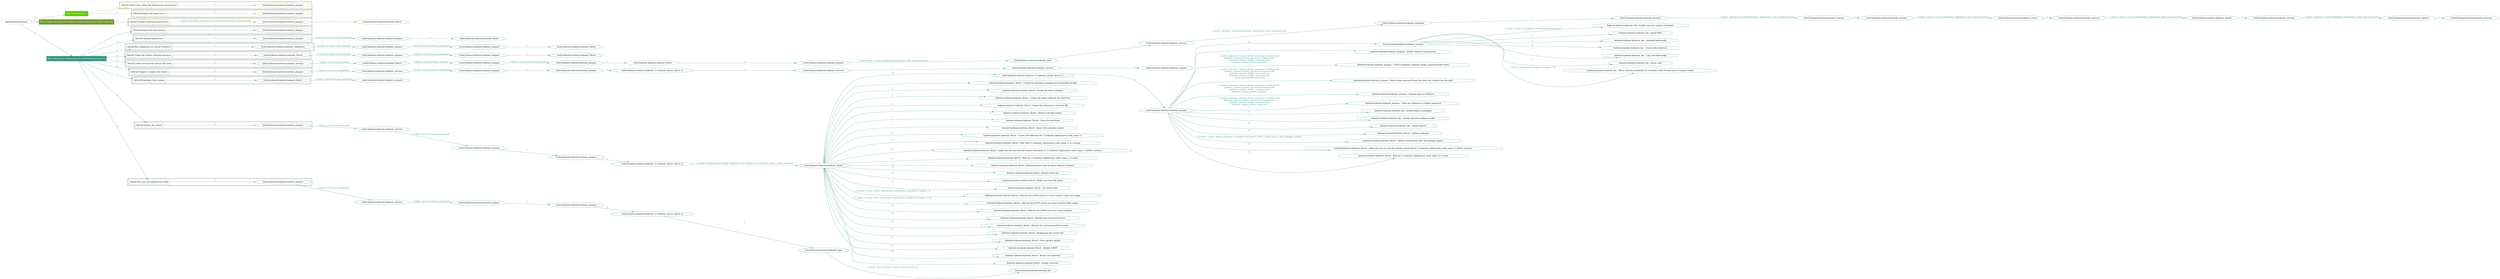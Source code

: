 digraph {
	graph [concentrate=true ordering=in rankdir=LR ratio=fill]
	edge [esep=5 sep=10]
	"kubeinit/playbook.yml" [id=root_node style=dotted]
	play_f96996dd [label="Play: Initial setup (1)" color="#65c903" fontcolor="#ffffff" id=play_f96996dd shape=box style=filled tooltip=localhost]
	"kubeinit/playbook.yml" -> play_f96996dd [label="1 " color="#65c903" fontcolor="#65c903" id=edge_781e841c labeltooltip="1 " tooltip="1 "]
	subgraph "kubeinit.kubeinit.kubeinit_prepare" {
		role_74bdcf6e [label="[role] kubeinit.kubeinit.kubeinit_prepare" color="#65c903" id=role_74bdcf6e tooltip="kubeinit.kubeinit.kubeinit_prepare"]
	}
	subgraph "kubeinit.kubeinit.kubeinit_prepare" {
		role_48ede6bc [label="[role] kubeinit.kubeinit.kubeinit_prepare" color="#65c903" id=role_48ede6bc tooltip="kubeinit.kubeinit.kubeinit_prepare"]
	}
	subgraph "Play: Initial setup (1)" {
		play_f96996dd -> block_b36b3dde [label=1 color="#65c903" fontcolor="#65c903" id=edge_8328ffa1 labeltooltip=1 tooltip=1]
		subgraph cluster_block_b36b3dde {
			block_b36b3dde [label="[block] Gather facts about the deployment environment" color="#65c903" id=block_b36b3dde labeltooltip="Gather facts about the deployment environment" shape=box tooltip="Gather facts about the deployment environment"]
			block_b36b3dde -> role_74bdcf6e [label="1 " color="#65c903" fontcolor="#65c903" id=edge_74b22b7a labeltooltip="1 " tooltip="1 "]
		}
		play_f96996dd -> block_40fed2a5 [label=2 color="#65c903" fontcolor="#65c903" id=edge_043913d6 labeltooltip=2 tooltip=2]
		subgraph cluster_block_40fed2a5 {
			block_40fed2a5 [label="[block] Prepare the hypervisors" color="#65c903" id=block_40fed2a5 labeltooltip="Prepare the hypervisors" shape=box tooltip="Prepare the hypervisors"]
			block_40fed2a5 -> role_48ede6bc [label="1 " color="#65c903" fontcolor="#65c903" id=edge_e88d43c0 labeltooltip="1 " tooltip="1 "]
		}
	}
	play_40231e31 [label="Play: Prepare all hypervisor hosts to deploy service and cluster nodes (0)" color="#729933" fontcolor="#ffffff" id=play_40231e31 shape=box style=filled tooltip="Play: Prepare all hypervisor hosts to deploy service and cluster nodes (0)"]
	"kubeinit/playbook.yml" -> play_40231e31 [label="2 " color="#729933" fontcolor="#729933" id=edge_ea7937a1 labeltooltip="2 " tooltip="2 "]
	subgraph "kubeinit.kubeinit.kubeinit_libvirt" {
		role_6ff789c2 [label="[role] kubeinit.kubeinit.kubeinit_libvirt" color="#729933" id=role_6ff789c2 tooltip="kubeinit.kubeinit.kubeinit_libvirt"]
	}
	subgraph "kubeinit.kubeinit.kubeinit_prepare" {
		role_4cfa9e84 [label="[role] kubeinit.kubeinit.kubeinit_prepare" color="#729933" id=role_4cfa9e84 tooltip="kubeinit.kubeinit.kubeinit_prepare"]
		role_4cfa9e84 -> role_6ff789c2 [label="1 " color="#729933" fontcolor="#729933" id=edge_659ad99e labeltooltip="1 " tooltip="1 "]
	}
	subgraph "Play: Prepare all hypervisor hosts to deploy service and cluster nodes (0)" {
		play_40231e31 -> block_222c8375 [label=1 color="#729933" fontcolor="#729933" id=edge_b60d3337 labeltooltip=1 tooltip=1]
		subgraph cluster_block_222c8375 {
			block_222c8375 [label="[block] Prepare individual hypervisors" color="#729933" id=block_222c8375 labeltooltip="Prepare individual hypervisors" shape=box tooltip="Prepare individual hypervisors"]
			block_222c8375 -> role_4cfa9e84 [label="1 [when: inventory_hostname in hostvars['kubeinit-facts'].hypervisors]" color="#729933" fontcolor="#729933" id=edge_48c308fd labeltooltip="1 [when: inventory_hostname in hostvars['kubeinit-facts'].hypervisors]" tooltip="1 [when: inventory_hostname in hostvars['kubeinit-facts'].hypervisors]"]
		}
	}
	play_b6c20bd4 [label="Play: Run cluster deployment on prepared hypervisors (1)" color="#379586" fontcolor="#ffffff" id=play_b6c20bd4 shape=box style=filled tooltip=localhost]
	"kubeinit/playbook.yml" -> play_b6c20bd4 [label="3 " color="#379586" fontcolor="#379586" id=edge_cf28258d labeltooltip="3 " tooltip="3 "]
	subgraph "kubeinit.kubeinit.kubeinit_prepare" {
		role_3c39f4ef [label="[role] kubeinit.kubeinit.kubeinit_prepare" color="#379586" id=role_3c39f4ef tooltip="kubeinit.kubeinit.kubeinit_prepare"]
	}
	subgraph "kubeinit.kubeinit.kubeinit_libvirt" {
		role_afea7b21 [label="[role] kubeinit.kubeinit.kubeinit_libvirt" color="#379586" id=role_afea7b21 tooltip="kubeinit.kubeinit.kubeinit_libvirt"]
	}
	subgraph "kubeinit.kubeinit.kubeinit_prepare" {
		role_2660b1f3 [label="[role] kubeinit.kubeinit.kubeinit_prepare" color="#379586" id=role_2660b1f3 tooltip="kubeinit.kubeinit.kubeinit_prepare"]
		role_2660b1f3 -> role_afea7b21 [label="1 " color="#379586" fontcolor="#379586" id=edge_e32ca302 labeltooltip="1 " tooltip="1 "]
	}
	subgraph "kubeinit.kubeinit.kubeinit_prepare" {
		role_1dfa6a2d [label="[role] kubeinit.kubeinit.kubeinit_prepare" color="#379586" id=role_1dfa6a2d tooltip="kubeinit.kubeinit.kubeinit_prepare"]
		role_1dfa6a2d -> role_2660b1f3 [label="1 [when: not environment_prepared]" color="#379586" fontcolor="#379586" id=edge_643f664c labeltooltip="1 [when: not environment_prepared]" tooltip="1 [when: not environment_prepared]"]
	}
	subgraph "kubeinit.kubeinit.kubeinit_libvirt" {
		role_493ceac3 [label="[role] kubeinit.kubeinit.kubeinit_libvirt" color="#379586" id=role_493ceac3 tooltip="kubeinit.kubeinit.kubeinit_libvirt"]
	}
	subgraph "kubeinit.kubeinit.kubeinit_prepare" {
		role_93150811 [label="[role] kubeinit.kubeinit.kubeinit_prepare" color="#379586" id=role_93150811 tooltip="kubeinit.kubeinit.kubeinit_prepare"]
		role_93150811 -> role_493ceac3 [label="1 " color="#379586" fontcolor="#379586" id=edge_3ec63dc9 labeltooltip="1 " tooltip="1 "]
	}
	subgraph "kubeinit.kubeinit.kubeinit_prepare" {
		role_22f3517f [label="[role] kubeinit.kubeinit.kubeinit_prepare" color="#379586" id=role_22f3517f tooltip="kubeinit.kubeinit.kubeinit_prepare"]
		role_22f3517f -> role_93150811 [label="1 [when: not environment_prepared]" color="#379586" fontcolor="#379586" id=edge_db52bf5c labeltooltip="1 [when: not environment_prepared]" tooltip="1 [when: not environment_prepared]"]
	}
	subgraph "kubeinit.kubeinit.kubeinit_validations" {
		role_269e80bb [label="[role] kubeinit.kubeinit.kubeinit_validations" color="#379586" id=role_269e80bb tooltip="kubeinit.kubeinit.kubeinit_validations"]
		role_269e80bb -> role_22f3517f [label="1 [when: not hypervisors_cleaned]" color="#379586" fontcolor="#379586" id=edge_f5c87190 labeltooltip="1 [when: not hypervisors_cleaned]" tooltip="1 [when: not hypervisors_cleaned]"]
	}
	subgraph "kubeinit.kubeinit.kubeinit_libvirt" {
		role_ea3904b1 [label="[role] kubeinit.kubeinit.kubeinit_libvirt" color="#379586" id=role_ea3904b1 tooltip="kubeinit.kubeinit.kubeinit_libvirt"]
	}
	subgraph "kubeinit.kubeinit.kubeinit_prepare" {
		role_437e8b61 [label="[role] kubeinit.kubeinit.kubeinit_prepare" color="#379586" id=role_437e8b61 tooltip="kubeinit.kubeinit.kubeinit_prepare"]
		role_437e8b61 -> role_ea3904b1 [label="1 " color="#379586" fontcolor="#379586" id=edge_a7720f91 labeltooltip="1 " tooltip="1 "]
	}
	subgraph "kubeinit.kubeinit.kubeinit_prepare" {
		role_7e092c0a [label="[role] kubeinit.kubeinit.kubeinit_prepare" color="#379586" id=role_7e092c0a tooltip="kubeinit.kubeinit.kubeinit_prepare"]
		role_7e092c0a -> role_437e8b61 [label="1 [when: not environment_prepared]" color="#379586" fontcolor="#379586" id=edge_c07353ea labeltooltip="1 [when: not environment_prepared]" tooltip="1 [when: not environment_prepared]"]
	}
	subgraph "kubeinit.kubeinit.kubeinit_libvirt" {
		role_a636f2ea [label="[role] kubeinit.kubeinit.kubeinit_libvirt" color="#379586" id=role_a636f2ea tooltip="kubeinit.kubeinit.kubeinit_libvirt"]
		role_a636f2ea -> role_7e092c0a [label="1 [when: not hypervisors_cleaned]" color="#379586" fontcolor="#379586" id=edge_c82394fe labeltooltip="1 [when: not hypervisors_cleaned]" tooltip="1 [when: not hypervisors_cleaned]"]
	}
	subgraph "kubeinit.kubeinit.kubeinit_services" {
		role_d1d019fa [label="[role] kubeinit.kubeinit.kubeinit_services" color="#379586" id=role_d1d019fa tooltip="kubeinit.kubeinit.kubeinit_services"]
	}
	subgraph "kubeinit.kubeinit.kubeinit_registry" {
		role_0d3779a4 [label="[role] kubeinit.kubeinit.kubeinit_registry" color="#379586" id=role_0d3779a4 tooltip="kubeinit.kubeinit.kubeinit_registry"]
		role_0d3779a4 -> role_d1d019fa [label="1 " color="#379586" fontcolor="#379586" id=edge_ab3b447b labeltooltip="1 " tooltip="1 "]
	}
	subgraph "kubeinit.kubeinit.kubeinit_services" {
		role_d455ba41 [label="[role] kubeinit.kubeinit.kubeinit_services" color="#379586" id=role_d455ba41 tooltip="kubeinit.kubeinit.kubeinit_services"]
		role_d455ba41 -> role_0d3779a4 [label="1 [when: 'registry' in hostvars[kubeinit_deployment_node_name].services]" color="#379586" fontcolor="#379586" id=edge_ada74627 labeltooltip="1 [when: 'registry' in hostvars[kubeinit_deployment_node_name].services]" tooltip="1 [when: 'registry' in hostvars[kubeinit_deployment_node_name].services]"]
	}
	subgraph "kubeinit.kubeinit.kubeinit_apache" {
		role_9197548d [label="[role] kubeinit.kubeinit.kubeinit_apache" color="#379586" id=role_9197548d tooltip="kubeinit.kubeinit.kubeinit_apache"]
		role_9197548d -> role_d455ba41 [label="1 " color="#379586" fontcolor="#379586" id=edge_27678746 labeltooltip="1 " tooltip="1 "]
	}
	subgraph "kubeinit.kubeinit.kubeinit_services" {
		role_b1fb5887 [label="[role] kubeinit.kubeinit.kubeinit_services" color="#379586" id=role_b1fb5887 tooltip="kubeinit.kubeinit.kubeinit_services"]
		role_b1fb5887 -> role_9197548d [label="1 [when: 'apache' in hostvars[kubeinit_deployment_node_name].services]" color="#379586" fontcolor="#379586" id=edge_9178bacc labeltooltip="1 [when: 'apache' in hostvars[kubeinit_deployment_node_name].services]" tooltip="1 [when: 'apache' in hostvars[kubeinit_deployment_node_name].services]"]
	}
	subgraph "kubeinit.kubeinit.kubeinit_nexus" {
		role_2debf1b2 [label="[role] kubeinit.kubeinit.kubeinit_nexus" color="#379586" id=role_2debf1b2 tooltip="kubeinit.kubeinit.kubeinit_nexus"]
		role_2debf1b2 -> role_b1fb5887 [label="1 " color="#379586" fontcolor="#379586" id=edge_d9c7aca1 labeltooltip="1 " tooltip="1 "]
	}
	subgraph "kubeinit.kubeinit.kubeinit_services" {
		role_b656cd2a [label="[role] kubeinit.kubeinit.kubeinit_services" color="#379586" id=role_b656cd2a tooltip="kubeinit.kubeinit.kubeinit_services"]
		role_b656cd2a -> role_2debf1b2 [label="1 [when: 'nexus' in hostvars[kubeinit_deployment_node_name].services]" color="#379586" fontcolor="#379586" id=edge_053d3741 labeltooltip="1 [when: 'nexus' in hostvars[kubeinit_deployment_node_name].services]" tooltip="1 [when: 'nexus' in hostvars[kubeinit_deployment_node_name].services]"]
	}
	subgraph "kubeinit.kubeinit.kubeinit_haproxy" {
		role_d5fe5f28 [label="[role] kubeinit.kubeinit.kubeinit_haproxy" color="#379586" id=role_d5fe5f28 tooltip="kubeinit.kubeinit.kubeinit_haproxy"]
		role_d5fe5f28 -> role_b656cd2a [label="1 " color="#379586" fontcolor="#379586" id=edge_6dd4d0c9 labeltooltip="1 " tooltip="1 "]
	}
	subgraph "kubeinit.kubeinit.kubeinit_services" {
		role_dbb1544a [label="[role] kubeinit.kubeinit.kubeinit_services" color="#379586" id=role_dbb1544a tooltip="kubeinit.kubeinit.kubeinit_services"]
		role_dbb1544a -> role_d5fe5f28 [label="1 [when: 'haproxy' in hostvars[kubeinit_deployment_node_name].services]" color="#379586" fontcolor="#379586" id=edge_b5b409c4 labeltooltip="1 [when: 'haproxy' in hostvars[kubeinit_deployment_node_name].services]" tooltip="1 [when: 'haproxy' in hostvars[kubeinit_deployment_node_name].services]"]
	}
	subgraph "kubeinit.kubeinit.kubeinit_dnsmasq" {
		role_a2fe11e6 [label="[role] kubeinit.kubeinit.kubeinit_dnsmasq" color="#379586" id=role_a2fe11e6 tooltip="kubeinit.kubeinit.kubeinit_dnsmasq"]
		role_a2fe11e6 -> role_dbb1544a [label="1 " color="#379586" fontcolor="#379586" id=edge_12bd1d8d labeltooltip="1 " tooltip="1 "]
	}
	subgraph "kubeinit.kubeinit.kubeinit_services" {
		role_089371b5 [label="[role] kubeinit.kubeinit.kubeinit_services" color="#379586" id=role_089371b5 tooltip="kubeinit.kubeinit.kubeinit_services"]
		role_089371b5 -> role_a2fe11e6 [label="1 [when: 'dnsmasq' in hostvars[kubeinit_deployment_node_name].services]" color="#379586" fontcolor="#379586" id=edge_1049d735 labeltooltip="1 [when: 'dnsmasq' in hostvars[kubeinit_deployment_node_name].services]" tooltip="1 [when: 'dnsmasq' in hostvars[kubeinit_deployment_node_name].services]"]
	}
	subgraph "kubeinit.kubeinit.kubeinit_bind" {
		role_f0b47423 [label="[role] kubeinit.kubeinit.kubeinit_bind" color="#379586" id=role_f0b47423 tooltip="kubeinit.kubeinit.kubeinit_bind"]
		role_f0b47423 -> role_089371b5 [label="1 " color="#379586" fontcolor="#379586" id=edge_e3206976 labeltooltip="1 " tooltip="1 "]
	}
	subgraph "kubeinit.kubeinit.kubeinit_prepare" {
		role_55cdca17 [label="[role] kubeinit.kubeinit.kubeinit_prepare" color="#379586" id=role_55cdca17 tooltip="kubeinit.kubeinit.kubeinit_prepare"]
		role_55cdca17 -> role_f0b47423 [label="1 [when: 'bind' in hostvars[kubeinit_deployment_node_name].services]" color="#379586" fontcolor="#379586" id=edge_4bcda1ed labeltooltip="1 [when: 'bind' in hostvars[kubeinit_deployment_node_name].services]" tooltip="1 [when: 'bind' in hostvars[kubeinit_deployment_node_name].services]"]
	}
	subgraph "kubeinit.kubeinit.kubeinit_libvirt" {
		role_f8ab7258 [label="[role] kubeinit.kubeinit.kubeinit_libvirt" color="#379586" id=role_f8ab7258 tooltip="kubeinit.kubeinit.kubeinit_libvirt"]
		role_f8ab7258 -> role_55cdca17 [label="1 " color="#379586" fontcolor="#379586" id=edge_2c135bc7 labeltooltip="1 " tooltip="1 "]
	}
	subgraph "kubeinit.kubeinit.kubeinit_prepare" {
		role_14fd4eee [label="[role] kubeinit.kubeinit.kubeinit_prepare" color="#379586" id=role_14fd4eee tooltip="kubeinit.kubeinit.kubeinit_prepare"]
		role_14fd4eee -> role_f8ab7258 [label="1 " color="#379586" fontcolor="#379586" id=edge_2c7ae124 labeltooltip="1 " tooltip="1 "]
	}
	subgraph "kubeinit.kubeinit.kubeinit_prepare" {
		role_efb8fdeb [label="[role] kubeinit.kubeinit.kubeinit_prepare" color="#379586" id=role_efb8fdeb tooltip="kubeinit.kubeinit.kubeinit_prepare"]
		role_efb8fdeb -> role_14fd4eee [label="1 [when: not environment_prepared]" color="#379586" fontcolor="#379586" id=edge_64832027 labeltooltip="1 [when: not environment_prepared]" tooltip="1 [when: not environment_prepared]"]
	}
	subgraph "kubeinit.kubeinit.kubeinit_libvirt" {
		role_9d570f20 [label="[role] kubeinit.kubeinit.kubeinit_libvirt" color="#379586" id=role_9d570f20 tooltip="kubeinit.kubeinit.kubeinit_libvirt"]
		role_9d570f20 -> role_efb8fdeb [label="1 [when: not hypervisors_cleaned]" color="#379586" fontcolor="#379586" id=edge_bc8bd2ad labeltooltip="1 [when: not hypervisors_cleaned]" tooltip="1 [when: not hypervisors_cleaned]"]
	}
	subgraph "kubeinit.kubeinit.kubeinit_services" {
		role_3511d337 [label="[role] kubeinit.kubeinit.kubeinit_services" color="#379586" id=role_3511d337 tooltip="kubeinit.kubeinit.kubeinit_services"]
		role_3511d337 -> role_9d570f20 [label="1 [when: not network_created]" color="#379586" fontcolor="#379586" id=edge_6bd725e7 labeltooltip="1 [when: not network_created]" tooltip="1 [when: not network_created]"]
	}
	subgraph "kubeinit.kubeinit.kubeinit_prepare" {
		role_7fb7536d [label="[role] kubeinit.kubeinit.kubeinit_prepare" color="#379586" id=role_7fb7536d tooltip="kubeinit.kubeinit.kubeinit_prepare"]
	}
	subgraph "kubeinit.kubeinit.kubeinit_services" {
		role_d057ea07 [label="[role] kubeinit.kubeinit.kubeinit_services" color="#379586" id=role_d057ea07 tooltip="kubeinit.kubeinit.kubeinit_services"]
		role_d057ea07 -> role_7fb7536d [label="1 " color="#379586" fontcolor="#379586" id=edge_3fea0710 labeltooltip="1 " tooltip="1 "]
	}
	subgraph "kubeinit.kubeinit.kubeinit_services" {
		role_5298ff9b [label="[role] kubeinit.kubeinit.kubeinit_services" color="#379586" id=role_5298ff9b tooltip="kubeinit.kubeinit.kubeinit_services"]
		role_5298ff9b -> role_d057ea07 [label="1 " color="#379586" fontcolor="#379586" id=edge_2b9ce0b1 labeltooltip="1 " tooltip="1 "]
	}
	subgraph "kubeinit.kubeinit.kubeinit_{{ kubeinit_cluster_distro }}" {
		role_4f58ec16 [label="[role] kubeinit.kubeinit.kubeinit_{{ kubeinit_cluster_distro }}" color="#379586" id=role_4f58ec16 tooltip="kubeinit.kubeinit.kubeinit_{{ kubeinit_cluster_distro }}"]
		role_4f58ec16 -> role_5298ff9b [label="1 " color="#379586" fontcolor="#379586" id=edge_ddebae40 labeltooltip="1 " tooltip="1 "]
	}
	subgraph "kubeinit.kubeinit.kubeinit_prepare" {
		role_1ddc5934 [label="[role] kubeinit.kubeinit.kubeinit_prepare" color="#379586" id=role_1ddc5934 tooltip="kubeinit.kubeinit.kubeinit_prepare"]
		role_1ddc5934 -> role_4f58ec16 [label="1 " color="#379586" fontcolor="#379586" id=edge_d8897ee2 labeltooltip="1 " tooltip="1 "]
	}
	subgraph "kubeinit.kubeinit.kubeinit_prepare" {
		role_cf12afea [label="[role] kubeinit.kubeinit.kubeinit_prepare" color="#379586" id=role_cf12afea tooltip="kubeinit.kubeinit.kubeinit_prepare"]
		role_cf12afea -> role_1ddc5934 [label="1 " color="#379586" fontcolor="#379586" id=edge_2e30b67c labeltooltip="1 " tooltip="1 "]
	}
	subgraph "kubeinit.kubeinit.kubeinit_services" {
		role_37deb2f9 [label="[role] kubeinit.kubeinit.kubeinit_services" color="#379586" id=role_37deb2f9 tooltip="kubeinit.kubeinit.kubeinit_services"]
		role_37deb2f9 -> role_cf12afea [label="1 [when: not environment_prepared]" color="#379586" fontcolor="#379586" id=edge_df405e1d labeltooltip="1 [when: not environment_prepared]" tooltip="1 [when: not environment_prepared]"]
	}
	subgraph "kubeinit.kubeinit.kubeinit_prepare" {
		role_cc4b2f9a [label="[role] kubeinit.kubeinit.kubeinit_prepare" color="#379586" id=role_cc4b2f9a tooltip="kubeinit.kubeinit.kubeinit_prepare"]
		role_cc4b2f9a -> role_37deb2f9 [label="1 [when: not services_prepared]" color="#379586" fontcolor="#379586" id=edge_52e13c78 labeltooltip="1 [when: not services_prepared]" tooltip="1 [when: not services_prepared]"]
	}
	subgraph "kubeinit.kubeinit.kubeinit_prepare" {
		role_3359b533 [label="[role] kubeinit.kubeinit.kubeinit_prepare" color="#379586" id=role_3359b533 tooltip="kubeinit.kubeinit.kubeinit_prepare"]
	}
	subgraph "kubeinit.kubeinit.kubeinit_libvirt" {
		role_6a186c98 [label="[role] kubeinit.kubeinit.kubeinit_libvirt" color="#379586" id=role_6a186c98 tooltip="kubeinit.kubeinit.kubeinit_libvirt"]
		role_6a186c98 -> role_3359b533 [label="1 [when: not environment_prepared]" color="#379586" fontcolor="#379586" id=edge_242acdfa labeltooltip="1 [when: not environment_prepared]" tooltip="1 [when: not environment_prepared]"]
	}
	subgraph "kubeinit.kubeinit.kubeinit_prepare" {
		role_44ee1fff [label="[role] kubeinit.kubeinit.kubeinit_prepare" color="#379586" id=role_44ee1fff tooltip="kubeinit.kubeinit.kubeinit_prepare"]
		task_8808bee8 [label="kubeinit.kubeinit.kubeinit_rke : Enable insecure registry in Docker" color="#379586" id=task_8808bee8 shape=octagon tooltip="kubeinit.kubeinit.kubeinit_rke : Enable insecure registry in Docker"]
		role_44ee1fff -> task_8808bee8 [label="1 [when: 'registry' in kubeinit_cluster_hostvars.services]" color="#379586" fontcolor="#379586" id=edge_528562c8 labeltooltip="1 [when: 'registry' in kubeinit_cluster_hostvars.services]" tooltip="1 [when: 'registry' in kubeinit_cluster_hostvars.services]"]
		task_d607cde0 [label="kubeinit.kubeinit.kubeinit_rke : Install RKE" color="#379586" id=task_d607cde0 shape=octagon tooltip="kubeinit.kubeinit.kubeinit_rke : Install RKE"]
		role_44ee1fff -> task_d607cde0 [label="2 " color="#379586" fontcolor="#379586" id=edge_37e965d2 labeltooltip="2 " tooltip="2 "]
		task_ad15605e [label="kubeinit.kubeinit.kubeinit_rke : Autoload kubeconfig" color="#379586" id=task_ad15605e shape=octagon tooltip="kubeinit.kubeinit.kubeinit_rke : Autoload kubeconfig"]
		role_44ee1fff -> task_ad15605e [label="3 " color="#379586" fontcolor="#379586" id=edge_96385de4 labeltooltip="3 " tooltip="3 "]
		task_cdaf9cbc [label="kubeinit.kubeinit.kubeinit_rke : Create kube directory" color="#379586" id=task_cdaf9cbc shape=octagon tooltip="kubeinit.kubeinit.kubeinit_rke : Create kube directory"]
		role_44ee1fff -> task_cdaf9cbc [label="4 " color="#379586" fontcolor="#379586" id=edge_f0c02c08 labeltooltip="4 " tooltip="4 "]
		task_44042c8d [label="kubeinit.kubeinit.kubeinit_rke : Copy the kubeconfig" color="#379586" id=task_44042c8d shape=octagon tooltip="kubeinit.kubeinit.kubeinit_rke : Copy the kubeconfig"]
		role_44ee1fff -> task_44042c8d [label="5 " color="#379586" fontcolor="#379586" id=edge_9a67c0f7 labeltooltip="5 " tooltip="5 "]
		task_131f8857 [label="kubeinit.kubeinit.kubeinit_rke : Touch a file" color="#379586" id=task_131f8857 shape=octagon tooltip="kubeinit.kubeinit.kubeinit_rke : Touch a file"]
		role_44ee1fff -> task_131f8857 [label="6 " color="#379586" fontcolor="#379586" id=edge_ecd3aa03 labeltooltip="6 " tooltip="6 "]
		task_2a9f7aa3 [label="kubeinit.kubeinit.kubeinit_rke : Allow schedule workloads in controller nodes if there are no compute nodes" color="#379586" id=task_2a9f7aa3 shape=octagon tooltip="kubeinit.kubeinit.kubeinit_rke : Allow schedule workloads in controller nodes if there are no compute nodes"]
		role_44ee1fff -> task_2a9f7aa3 [label="7 [when: not kubeinit_compute_count|int > 0]" color="#379586" fontcolor="#379586" id=edge_6e713cae labeltooltip="7 [when: not kubeinit_compute_count|int > 0]" tooltip="7 [when: not kubeinit_compute_count|int > 0]"]
	}
	subgraph "kubeinit.kubeinit.kubeinit_prepare" {
		role_6806a806 [label="[role] kubeinit.kubeinit.kubeinit_prepare" color="#379586" id=role_6806a806 tooltip="kubeinit.kubeinit.kubeinit_prepare"]
		task_39a8d192 [label="kubeinit.kubeinit.kubeinit_prepare : Install common requirements" color="#379586" id=task_39a8d192 shape=octagon tooltip="kubeinit.kubeinit.kubeinit_prepare : Install common requirements"]
		role_6806a806 -> task_39a8d192 [label="1 " color="#379586" fontcolor="#379586" id=edge_8e2031fb labeltooltip="1 " tooltip="1 "]
		task_b9df11e6 [label="kubeinit.kubeinit.kubeinit_prepare : Check if kubeinit_common_docker_password path exists" color="#379586" id=task_b9df11e6 shape=octagon tooltip="kubeinit.kubeinit.kubeinit_prepare : Check if kubeinit_common_docker_password path exists"]
		role_6806a806 -> task_b9df11e6 [label="2 [when: kubeinit_common_docker_username is defined and
kubeinit_common_docker_password is defined and
kubeinit_common_docker_username and
kubeinit_common_docker_password
]" color="#379586" fontcolor="#379586" id=edge_4f270cb5 labeltooltip="2 [when: kubeinit_common_docker_username is defined and
kubeinit_common_docker_password is defined and
kubeinit_common_docker_username and
kubeinit_common_docker_password
]" tooltip="2 [when: kubeinit_common_docker_username is defined and
kubeinit_common_docker_password is defined and
kubeinit_common_docker_username and
kubeinit_common_docker_password
]"]
		task_2f4c050d [label="kubeinit.kubeinit.kubeinit_prepare : Read docker password from file when the variable has the path" color="#379586" id=task_2f4c050d shape=octagon tooltip="kubeinit.kubeinit.kubeinit_prepare : Read docker password from file when the variable has the path"]
		role_6806a806 -> task_2f4c050d [label="3 [when: kubeinit_common_docker_username is defined and
kubeinit_common_docker_password is defined and
kubeinit_common_docker_username and
kubeinit_common_docker_password and
_result_passwordfile.stat.exists
]" color="#379586" fontcolor="#379586" id=edge_6762ade7 labeltooltip="3 [when: kubeinit_common_docker_username is defined and
kubeinit_common_docker_password is defined and
kubeinit_common_docker_username and
kubeinit_common_docker_password and
_result_passwordfile.stat.exists
]" tooltip="3 [when: kubeinit_common_docker_username is defined and
kubeinit_common_docker_password is defined and
kubeinit_common_docker_username and
kubeinit_common_docker_password and
_result_passwordfile.stat.exists
]"]
		task_cecd429e [label="kubeinit.kubeinit.kubeinit_prepare : Podman login to docker.io" color="#379586" id=task_cecd429e shape=octagon tooltip="kubeinit.kubeinit.kubeinit_prepare : Podman login to docker.io"]
		role_6806a806 -> task_cecd429e [label="4 [when: kubeinit_common_docker_username is defined and
kubeinit_common_docker_password is defined and
kubeinit_common_docker_username and
kubeinit_common_docker_password
]" color="#379586" fontcolor="#379586" id=edge_d0164c86 labeltooltip="4 [when: kubeinit_common_docker_username is defined and
kubeinit_common_docker_password is defined and
kubeinit_common_docker_username and
kubeinit_common_docker_password
]" tooltip="4 [when: kubeinit_common_docker_username is defined and
kubeinit_common_docker_password is defined and
kubeinit_common_docker_username and
kubeinit_common_docker_password
]"]
		task_d20fce92 [label="kubeinit.kubeinit.kubeinit_prepare : Clear any reference to docker password" color="#379586" id=task_d20fce92 shape=octagon tooltip="kubeinit.kubeinit.kubeinit_prepare : Clear any reference to docker password"]
		role_6806a806 -> task_d20fce92 [label="5 [when: kubeinit_common_docker_username is defined and
kubeinit_common_docker_password is defined and
kubeinit_common_docker_username and
kubeinit_common_docker_password
]" color="#379586" fontcolor="#379586" id=edge_f3a23c9e labeltooltip="5 [when: kubeinit_common_docker_username is defined and
kubeinit_common_docker_password is defined and
kubeinit_common_docker_username and
kubeinit_common_docker_password
]" tooltip="5 [when: kubeinit_common_docker_username is defined and
kubeinit_common_docker_password is defined and
kubeinit_common_docker_username and
kubeinit_common_docker_password
]"]
		task_65c79ade [label="kubeinit.kubeinit.kubeinit_rke : Install docker.io packages" color="#379586" id=task_65c79ade shape=octagon tooltip="kubeinit.kubeinit.kubeinit_rke : Install docker.io packages"]
		role_6806a806 -> task_65c79ade [label="6 " color="#379586" fontcolor="#379586" id=edge_afbce284 labeltooltip="6 " tooltip="6 "]
		task_8cfeb401 [label="kubeinit.kubeinit.kubeinit_rke : Enable and start podman.socket" color="#379586" id=task_8cfeb401 shape=octagon tooltip="kubeinit.kubeinit.kubeinit_rke : Enable and start podman.socket"]
		role_6806a806 -> task_8cfeb401 [label="7 " color="#379586" fontcolor="#379586" id=edge_c4734114 labeltooltip="7 " tooltip="7 "]
		task_874a0188 [label="kubeinit.kubeinit.kubeinit_rke : Install kubectl" color="#379586" id=task_874a0188 shape=octagon tooltip="kubeinit.kubeinit.kubeinit_rke : Install kubectl"]
		role_6806a806 -> task_874a0188 [label="8 " color="#379586" fontcolor="#379586" id=edge_e2bafd9a labeltooltip="8 " tooltip="8 "]
		task_60de2835 [label="kubeinit.kubeinit.kubeinit_libvirt : Update packages" color="#379586" id=task_60de2835 shape=octagon tooltip="kubeinit.kubeinit.kubeinit_libvirt : Update packages"]
		role_6806a806 -> task_60de2835 [label="9 " color="#379586" fontcolor="#379586" id=edge_323a0050 labeltooltip="9 " tooltip="9 "]
		task_ec373398 [label="kubeinit.kubeinit.kubeinit_libvirt : Reboot immediately after the package update" color="#379586" id=task_ec373398 shape=octagon tooltip="kubeinit.kubeinit.kubeinit_libvirt : Reboot immediately after the package update"]
		role_6806a806 -> task_ec373398 [label="10 [when: _result_update_packages is changed and kubeinit_libvirt_reboot_guests_after_package_update]" color="#379586" fontcolor="#379586" id=edge_0f5681fb labeltooltip="10 [when: _result_update_packages is changed and kubeinit_libvirt_reboot_guests_after_package_update]" tooltip="10 [when: _result_update_packages is changed and kubeinit_libvirt_reboot_guests_after_package_update]"]
		task_3e289c01 [label="kubeinit.kubeinit.kubeinit_libvirt : make sure we can execute remote commands in {{ kubeinit_deployment_node_name }} before continue" color="#379586" id=task_3e289c01 shape=octagon tooltip="kubeinit.kubeinit.kubeinit_libvirt : make sure we can execute remote commands in {{ kubeinit_deployment_node_name }} before continue"]
		role_6806a806 -> task_3e289c01 [label="11 " color="#379586" fontcolor="#379586" id=edge_663eca04 labeltooltip="11 " tooltip="11 "]
		task_afe784f0 [label="kubeinit.kubeinit.kubeinit_libvirt : Wait for {{ kubeinit_deployment_node_name }} to boot" color="#379586" id=task_afe784f0 shape=octagon tooltip="kubeinit.kubeinit.kubeinit_libvirt : Wait for {{ kubeinit_deployment_node_name }} to boot"]
		role_6806a806 -> task_afe784f0 [label="12 " color="#379586" fontcolor="#379586" id=edge_32e08d8f labeltooltip="12 " tooltip="12 "]
		role_6806a806 -> role_44ee1fff [label="13 " color="#379586" fontcolor="#379586" id=edge_d81a7d6a labeltooltip="13 " tooltip="13 "]
	}
	subgraph "kubeinit.kubeinit.kubeinit_{{ kubeinit_cluster_distro }}" {
		role_c33989e8 [label="[role] kubeinit.kubeinit.kubeinit_{{ kubeinit_cluster_distro }}" color="#379586" id=role_c33989e8 tooltip="kubeinit.kubeinit.kubeinit_{{ kubeinit_cluster_distro }}"]
		role_c33989e8 -> role_6806a806 [label="1 " color="#379586" fontcolor="#379586" id=edge_3655173d labeltooltip="1 " tooltip="1 "]
	}
	subgraph "kubeinit.kubeinit.kubeinit_libvirt" {
		role_14539b3e [label="[role] kubeinit.kubeinit.kubeinit_libvirt" color="#379586" id=role_14539b3e tooltip="kubeinit.kubeinit.kubeinit_libvirt"]
		task_699937e8 [label="kubeinit.kubeinit.kubeinit_libvirt : Create the interfaces template for networking details" color="#379586" id=task_699937e8 shape=octagon tooltip="kubeinit.kubeinit.kubeinit_libvirt : Create the interfaces template for networking details"]
		role_14539b3e -> task_699937e8 [label="1 " color="#379586" fontcolor="#379586" id=edge_0e07705d labeltooltip="1 " tooltip="1 "]
		task_e4bba4d2 [label="kubeinit.kubeinit.kubeinit_libvirt : Create the hosts template" color="#379586" id=task_e4bba4d2 shape=octagon tooltip="kubeinit.kubeinit.kubeinit_libvirt : Create the hosts template"]
		role_14539b3e -> task_e4bba4d2 [label="2 " color="#379586" fontcolor="#379586" id=edge_ab573c8f labeltooltip="2 " tooltip="2 "]
		task_c195ee60 [label="kubeinit.kubeinit.kubeinit_libvirt : Create the main config file for cloud-init" color="#379586" id=task_c195ee60 shape=octagon tooltip="kubeinit.kubeinit.kubeinit_libvirt : Create the main config file for cloud-init"]
		role_14539b3e -> task_c195ee60 [label="3 " color="#379586" fontcolor="#379586" id=edge_f7a80193 labeltooltip="3 " tooltip="3 "]
		task_37764fc1 [label="kubeinit.kubeinit.kubeinit_libvirt : Create the datasource cloud-init file" color="#379586" id=task_37764fc1 shape=octagon tooltip="kubeinit.kubeinit.kubeinit_libvirt : Create the datasource cloud-init file"]
		role_14539b3e -> task_37764fc1 [label="4 " color="#379586" fontcolor="#379586" id=edge_16e00214 labeltooltip="4 " tooltip="4 "]
		task_a9a0c05f [label="kubeinit.kubeinit.kubeinit_libvirt : Remove old disk images" color="#379586" id=task_a9a0c05f shape=octagon tooltip="kubeinit.kubeinit.kubeinit_libvirt : Remove old disk images"]
		role_14539b3e -> task_a9a0c05f [label="5 " color="#379586" fontcolor="#379586" id=edge_f20c0d7c labeltooltip="5 " tooltip="5 "]
		task_3e2a2a79 [label="kubeinit.kubeinit.kubeinit_libvirt : Grow the partitions" color="#379586" id=task_3e2a2a79 shape=octagon tooltip="kubeinit.kubeinit.kubeinit_libvirt : Grow the partitions"]
		role_14539b3e -> task_3e2a2a79 [label="6 " color="#379586" fontcolor="#379586" id=edge_9c14dd70 labeltooltip="6 " tooltip="6 "]
		task_9cd54191 [label="kubeinit.kubeinit.kubeinit_libvirt : Inject virt-customize assets" color="#379586" id=task_9cd54191 shape=octagon tooltip="kubeinit.kubeinit.kubeinit_libvirt : Inject virt-customize assets"]
		role_14539b3e -> task_9cd54191 [label="7 " color="#379586" fontcolor="#379586" id=edge_98515f60 labeltooltip="7 " tooltip="7 "]
		task_2e973963 [label="kubeinit.kubeinit.kubeinit_libvirt : Create VM definition for {{ kubeinit_deployment_node_name }}" color="#379586" id=task_2e973963 shape=octagon tooltip="kubeinit.kubeinit.kubeinit_libvirt : Create VM definition for {{ kubeinit_deployment_node_name }}"]
		role_14539b3e -> task_2e973963 [label="8 " color="#379586" fontcolor="#379586" id=edge_d04efaff labeltooltip="8 " tooltip="8 "]
		task_1a6e7070 [label="kubeinit.kubeinit.kubeinit_libvirt : Wait until {{ kubeinit_deployment_node_name }} is running" color="#379586" id=task_1a6e7070 shape=octagon tooltip="kubeinit.kubeinit.kubeinit_libvirt : Wait until {{ kubeinit_deployment_node_name }} is running"]
		role_14539b3e -> task_1a6e7070 [label="9 " color="#379586" fontcolor="#379586" id=edge_511ccd45 labeltooltip="9 " tooltip="9 "]
		task_0c1a178a [label="kubeinit.kubeinit.kubeinit_libvirt : make sure we can execute remote commands in {{ kubeinit_deployment_node_name }} before continue" color="#379586" id=task_0c1a178a shape=octagon tooltip="kubeinit.kubeinit.kubeinit_libvirt : make sure we can execute remote commands in {{ kubeinit_deployment_node_name }} before continue"]
		role_14539b3e -> task_0c1a178a [label="10 " color="#379586" fontcolor="#379586" id=edge_28a15719 labeltooltip="10 " tooltip="10 "]
		task_161b483e [label="kubeinit.kubeinit.kubeinit_libvirt : Wait for {{ kubeinit_deployment_node_name }} to boot" color="#379586" id=task_161b483e shape=octagon tooltip="kubeinit.kubeinit.kubeinit_libvirt : Wait for {{ kubeinit_deployment_node_name }} to boot"]
		role_14539b3e -> task_161b483e [label="11 " color="#379586" fontcolor="#379586" id=edge_cfa02f12 labeltooltip="11 " tooltip="11 "]
		task_44dd1a1a [label="kubeinit.kubeinit.kubeinit_libvirt : Add kubernetes repo for latest kubectl (Ubuntu)" color="#379586" id=task_44dd1a1a shape=octagon tooltip="kubeinit.kubeinit.kubeinit_libvirt : Add kubernetes repo for latest kubectl (Ubuntu)"]
		role_14539b3e -> task_44dd1a1a [label="12 " color="#379586" fontcolor="#379586" id=edge_332b3c17 labeltooltip="12 " tooltip="12 "]
		task_6a5bdd90 [label="kubeinit.kubeinit.kubeinit_libvirt : Install resolvconf" color="#379586" id=task_6a5bdd90 shape=octagon tooltip="kubeinit.kubeinit.kubeinit_libvirt : Install resolvconf"]
		role_14539b3e -> task_6a5bdd90 [label="13 " color="#379586" fontcolor="#379586" id=edge_1952a848 labeltooltip="13 " tooltip="13 "]
		task_e3997ad1 [label="kubeinit.kubeinit.kubeinit_libvirt : Make sure base file exists" color="#379586" id=task_e3997ad1 shape=octagon tooltip="kubeinit.kubeinit.kubeinit_libvirt : Make sure base file exists"]
		role_14539b3e -> task_e3997ad1 [label="14 " color="#379586" fontcolor="#379586" id=edge_c6cf5b7b labeltooltip="14 " tooltip="14 "]
		task_12a413a6 [label="kubeinit.kubeinit.kubeinit_libvirt : Get resolv lines" color="#379586" id=task_12a413a6 shape=octagon tooltip="kubeinit.kubeinit.kubeinit_libvirt : Get resolv lines"]
		role_14539b3e -> task_12a413a6 [label="15 " color="#379586" fontcolor="#379586" id=edge_59ecced1 labeltooltip="15 " tooltip="15 "]
		task_84b10463 [label="kubeinit.kubeinit.kubeinit_libvirt : Add the local DNS server as a local resolver when not empty" color="#379586" id=task_84b10463 shape=octagon tooltip="kubeinit.kubeinit.kubeinit_libvirt : Add the local DNS server as a local resolver when not empty"]
		role_14539b3e -> task_84b10463 [label="16 [when: (_result_resolv_conf.content | b64decode).splitlines() | length > 0]" color="#379586" fontcolor="#379586" id=edge_9032cedf labeltooltip="16 [when: (_result_resolv_conf.content | b64decode).splitlines() | length > 0]" tooltip="16 [when: (_result_resolv_conf.content | b64decode).splitlines() | length > 0]"]
		task_3a080c5f [label="kubeinit.kubeinit.kubeinit_libvirt : Add the local DNS server as a local resolver when empty" color="#379586" id=task_3a080c5f shape=octagon tooltip="kubeinit.kubeinit.kubeinit_libvirt : Add the local DNS server as a local resolver when empty"]
		role_14539b3e -> task_3a080c5f [label="17 [when: (_result_resolv_conf.content | b64decode).splitlines() | length == 0]" color="#379586" fontcolor="#379586" id=edge_edd3e071 labeltooltip="17 [when: (_result_resolv_conf.content | b64decode).splitlines() | length == 0]" tooltip="17 [when: (_result_resolv_conf.content | b64decode).splitlines() | length == 0]"]
		task_11aa3bba [label="kubeinit.kubeinit.kubeinit_libvirt : Add the local DNS server as a local resolver" color="#379586" id=task_11aa3bba shape=octagon tooltip="kubeinit.kubeinit.kubeinit_libvirt : Add the local DNS server as a local resolver"]
		role_14539b3e -> task_11aa3bba [label="18 " color="#379586" fontcolor="#379586" id=edge_91b34c4a labeltooltip="18 " tooltip="18 "]
		task_c7ba09d2 [label="kubeinit.kubeinit.kubeinit_libvirt : Restart the resolvconf service" color="#379586" id=task_c7ba09d2 shape=octagon tooltip="kubeinit.kubeinit.kubeinit_libvirt : Restart the resolvconf service"]
		role_14539b3e -> task_c7ba09d2 [label="19 " color="#379586" fontcolor="#379586" id=edge_a3b4ca0b labeltooltip="19 " tooltip="19 "]
		task_710e8bc9 [label="kubeinit.kubeinit.kubeinit_libvirt : Restart the systemd-resolved service" color="#379586" id=task_710e8bc9 shape=octagon tooltip="kubeinit.kubeinit.kubeinit_libvirt : Restart the systemd-resolved service"]
		role_14539b3e -> task_710e8bc9 [label="20 " color="#379586" fontcolor="#379586" id=edge_0634ff6c labeltooltip="20 " tooltip="20 "]
		task_5375f938 [label="kubeinit.kubeinit.kubeinit_libvirt : Regenerate the resolv.conf" color="#379586" id=task_5375f938 shape=octagon tooltip="kubeinit.kubeinit.kubeinit_libvirt : Regenerate the resolv.conf"]
		role_14539b3e -> task_5375f938 [label="21 " color="#379586" fontcolor="#379586" id=edge_cb0797ca labeltooltip="21 " tooltip="21 "]
		task_c184c1fb [label="kubeinit.kubeinit.kubeinit_libvirt : Force apt-get update" color="#379586" id=task_c184c1fb shape=octagon tooltip="kubeinit.kubeinit.kubeinit_libvirt : Force apt-get update"]
		role_14539b3e -> task_c184c1fb [label="22 " color="#379586" fontcolor="#379586" id=edge_11a787e1 labeltooltip="22 " tooltip="22 "]
		task_e2c620d5 [label="kubeinit.kubeinit.kubeinit_libvirt : Disable SWAP" color="#379586" id=task_e2c620d5 shape=octagon tooltip="kubeinit.kubeinit.kubeinit_libvirt : Disable SWAP"]
		role_14539b3e -> task_e2c620d5 [label="23 " color="#379586" fontcolor="#379586" id=edge_db5434f3 labeltooltip="23 " tooltip="23 "]
		task_d78422bb [label="kubeinit.kubeinit.kubeinit_libvirt : Resize root partition" color="#379586" id=task_d78422bb shape=octagon tooltip="kubeinit.kubeinit.kubeinit_libvirt : Resize root partition"]
		role_14539b3e -> task_d78422bb [label="24 " color="#379586" fontcolor="#379586" id=edge_086631e8 labeltooltip="24 " tooltip="24 "]
		task_cddfd487 [label="kubeinit.kubeinit.kubeinit_libvirt : Enable cloud init" color="#379586" id=task_cddfd487 shape=octagon tooltip="kubeinit.kubeinit.kubeinit_libvirt : Enable cloud init"]
		role_14539b3e -> task_cddfd487 [label="25 " color="#379586" fontcolor="#379586" id=edge_5e95a587 labeltooltip="25 " tooltip="25 "]
		role_14539b3e -> role_c33989e8 [label="26 " color="#379586" fontcolor="#379586" id=edge_2a47e986 labeltooltip="26 " tooltip="26 "]
	}
	subgraph "kubeinit.kubeinit.kubeinit_{{ kubeinit_cluster_distro }}" {
		role_beb01915 [label="[role] kubeinit.kubeinit.kubeinit_{{ kubeinit_cluster_distro }}" color="#379586" id=role_beb01915 tooltip="kubeinit.kubeinit.kubeinit_{{ kubeinit_cluster_distro }}"]
		role_beb01915 -> role_14539b3e [label="1 [when: kubeinit_cluster_nodes_deployed is not defined or not kubeinit_cluster_nodes_deployed]" color="#379586" fontcolor="#379586" id=edge_0f6ef41c labeltooltip="1 [when: kubeinit_cluster_nodes_deployed is not defined or not kubeinit_cluster_nodes_deployed]" tooltip="1 [when: kubeinit_cluster_nodes_deployed is not defined or not kubeinit_cluster_nodes_deployed]"]
	}
	subgraph "kubeinit.kubeinit.kubeinit_prepare" {
		role_9f591332 [label="[role] kubeinit.kubeinit.kubeinit_prepare" color="#379586" id=role_9f591332 tooltip="kubeinit.kubeinit.kubeinit_prepare"]
		role_9f591332 -> role_beb01915 [label="1 " color="#379586" fontcolor="#379586" id=edge_de96ab05 labeltooltip="1 " tooltip="1 "]
	}
	subgraph "kubeinit.kubeinit.kubeinit_prepare" {
		role_53251ef8 [label="[role] kubeinit.kubeinit.kubeinit_prepare" color="#379586" id=role_53251ef8 tooltip="kubeinit.kubeinit.kubeinit_prepare"]
		role_53251ef8 -> role_9f591332 [label="1 " color="#379586" fontcolor="#379586" id=edge_a5bb3a6c labeltooltip="1 " tooltip="1 "]
	}
	subgraph "kubeinit.kubeinit.kubeinit_services" {
		role_36f10373 [label="[role] kubeinit.kubeinit.kubeinit_services" color="#379586" id=role_36f10373 tooltip="kubeinit.kubeinit.kubeinit_services"]
		role_36f10373 -> role_53251ef8 [label="1 [when: not environment_prepared]" color="#379586" fontcolor="#379586" id=edge_579d6a46 labeltooltip="1 [when: not environment_prepared]" tooltip="1 [when: not environment_prepared]"]
	}
	subgraph "kubeinit.kubeinit.kubeinit_prepare" {
		role_b2d0e5fd [label="[role] kubeinit.kubeinit.kubeinit_prepare" color="#379586" id=role_b2d0e5fd tooltip="kubeinit.kubeinit.kubeinit_prepare"]
		role_b2d0e5fd -> role_36f10373 [label="1 [when: not services_prepared]" color="#379586" fontcolor="#379586" id=edge_711a77d6 labeltooltip="1 [when: not services_prepared]" tooltip="1 [when: not services_prepared]"]
	}
	subgraph "kubeinit.kubeinit.kubeinit_nfs" {
		role_ac5bf14d [label="[role] kubeinit.kubeinit.kubeinit_nfs" color="#379586" id=role_ac5bf14d tooltip="kubeinit.kubeinit.kubeinit_nfs"]
	}
	subgraph "kubeinit.kubeinit.kubeinit_apps" {
		role_7325797d [label="[role] kubeinit.kubeinit.kubeinit_apps" color="#379586" id=role_7325797d tooltip="kubeinit.kubeinit.kubeinit_apps"]
		role_7325797d -> role_ac5bf14d [label="1 [when: 'nfs' in kubeinit_cluster_hostvars.services]" color="#379586" fontcolor="#379586" id=edge_ef14e1ff labeltooltip="1 [when: 'nfs' in kubeinit_cluster_hostvars.services]" tooltip="1 [when: 'nfs' in kubeinit_cluster_hostvars.services]"]
	}
	subgraph "kubeinit.kubeinit.kubeinit_{{ kubeinit_cluster_distro }}" {
		role_7441d6e8 [label="[role] kubeinit.kubeinit.kubeinit_{{ kubeinit_cluster_distro }}" color="#379586" id=role_7441d6e8 tooltip="kubeinit.kubeinit.kubeinit_{{ kubeinit_cluster_distro }}"]
		role_7441d6e8 -> role_7325797d [label="1 " color="#379586" fontcolor="#379586" id=edge_d61d249d labeltooltip="1 " tooltip="1 "]
	}
	subgraph "kubeinit.kubeinit.kubeinit_prepare" {
		role_1568faaf [label="[role] kubeinit.kubeinit.kubeinit_prepare" color="#379586" id=role_1568faaf tooltip="kubeinit.kubeinit.kubeinit_prepare"]
		role_1568faaf -> role_7441d6e8 [label="1 " color="#379586" fontcolor="#379586" id=edge_8a496766 labeltooltip="1 " tooltip="1 "]
	}
	subgraph "kubeinit.kubeinit.kubeinit_prepare" {
		role_6eabafe9 [label="[role] kubeinit.kubeinit.kubeinit_prepare" color="#379586" id=role_6eabafe9 tooltip="kubeinit.kubeinit.kubeinit_prepare"]
		role_6eabafe9 -> role_1568faaf [label="1 " color="#379586" fontcolor="#379586" id=edge_39ca5515 labeltooltip="1 " tooltip="1 "]
	}
	subgraph "kubeinit.kubeinit.kubeinit_services" {
		role_778f21d9 [label="[role] kubeinit.kubeinit.kubeinit_services" color="#379586" id=role_778f21d9 tooltip="kubeinit.kubeinit.kubeinit_services"]
		role_778f21d9 -> role_6eabafe9 [label="1 [when: not environment_prepared]" color="#379586" fontcolor="#379586" id=edge_f1886c0a labeltooltip="1 [when: not environment_prepared]" tooltip="1 [when: not environment_prepared]"]
	}
	subgraph "kubeinit.kubeinit.kubeinit_prepare" {
		role_39597484 [label="[role] kubeinit.kubeinit.kubeinit_prepare" color="#379586" id=role_39597484 tooltip="kubeinit.kubeinit.kubeinit_prepare"]
		role_39597484 -> role_778f21d9 [label="1 [when: not services_prepared]" color="#379586" fontcolor="#379586" id=edge_8961f30e labeltooltip="1 [when: not services_prepared]" tooltip="1 [when: not services_prepared]"]
	}
	subgraph "Play: Run cluster deployment on prepared hypervisors (1)" {
		play_b6c20bd4 -> block_b8172de6 [label=1 color="#379586" fontcolor="#379586" id=edge_e2daebc4 labeltooltip=1 tooltip=1]
		subgraph cluster_block_b8172de6 {
			block_b8172de6 [label="[block] Prepare the environment" color="#379586" id=block_b8172de6 labeltooltip="Prepare the environment" shape=box tooltip="Prepare the environment"]
			block_b8172de6 -> role_3c39f4ef [label="1 " color="#379586" fontcolor="#379586" id=edge_53792507 labeltooltip="1 " tooltip="1 "]
		}
		play_b6c20bd4 -> block_28226ea3 [label=2 color="#379586" fontcolor="#379586" id=edge_44aa0d4e labeltooltip=2 tooltip=2]
		subgraph cluster_block_28226ea3 {
			block_28226ea3 [label="[block] Cleanup hypervisors" color="#379586" id=block_28226ea3 labeltooltip="Cleanup hypervisors" shape=box tooltip="Cleanup hypervisors"]
			block_28226ea3 -> role_1dfa6a2d [label="1 " color="#379586" fontcolor="#379586" id=edge_eb519c9d labeltooltip="1 " tooltip="1 "]
		}
		play_b6c20bd4 -> block_a458c384 [label=3 color="#379586" fontcolor="#379586" id=edge_c4a38f68 labeltooltip=3 tooltip=3]
		subgraph cluster_block_a458c384 {
			block_a458c384 [label="[block] Run validations on cluster resources" color="#379586" id=block_a458c384 labeltooltip="Run validations on cluster resources" shape=box tooltip="Run validations on cluster resources"]
			block_a458c384 -> role_269e80bb [label="1 " color="#379586" fontcolor="#379586" id=edge_d9b94a63 labeltooltip="1 " tooltip="1 "]
		}
		play_b6c20bd4 -> block_31484d09 [label=4 color="#379586" fontcolor="#379586" id=edge_89417a26 labeltooltip=4 tooltip=4]
		subgraph cluster_block_31484d09 {
			block_31484d09 [label="[block] Create the cluster network resources" color="#379586" id=block_31484d09 labeltooltip="Create the cluster network resources" shape=box tooltip="Create the cluster network resources"]
			block_31484d09 -> role_a636f2ea [label="1 " color="#379586" fontcolor="#379586" id=edge_26f35cfa labeltooltip="1 " tooltip="1 "]
		}
		play_b6c20bd4 -> block_1042dbb6 [label=5 color="#379586" fontcolor="#379586" id=edge_100494f4 labeltooltip=5 tooltip=5]
		subgraph cluster_block_1042dbb6 {
			block_1042dbb6 [label="[block] Create services the cluster will need" color="#379586" id=block_1042dbb6 labeltooltip="Create services the cluster will need" shape=box tooltip="Create services the cluster will need"]
			block_1042dbb6 -> role_3511d337 [label="1 " color="#379586" fontcolor="#379586" id=edge_28e192ac labeltooltip="1 " tooltip="1 "]
		}
		play_b6c20bd4 -> block_43e6eed2 [label=6 color="#379586" fontcolor="#379586" id=edge_42808139 labeltooltip=6 tooltip=6]
		subgraph cluster_block_43e6eed2 {
			block_43e6eed2 [label="[block] Prepare to deploy the cluster" color="#379586" id=block_43e6eed2 labeltooltip="Prepare to deploy the cluster" shape=box tooltip="Prepare to deploy the cluster"]
			block_43e6eed2 -> role_cc4b2f9a [label="1 " color="#379586" fontcolor="#379586" id=edge_494d92b5 labeltooltip="1 " tooltip="1 "]
		}
		play_b6c20bd4 -> block_7490d5e5 [label=7 color="#379586" fontcolor="#379586" id=edge_012e59e9 labeltooltip=7 tooltip=7]
		subgraph cluster_block_7490d5e5 {
			block_7490d5e5 [label="[block] Download cloud images" color="#379586" id=block_7490d5e5 labeltooltip="Download cloud images" shape=box tooltip="Download cloud images"]
			block_7490d5e5 -> role_6a186c98 [label="1 " color="#379586" fontcolor="#379586" id=edge_ea64f61f labeltooltip="1 " tooltip="1 "]
		}
		play_b6c20bd4 -> block_af59a5ea [label=8 color="#379586" fontcolor="#379586" id=edge_e4ef70c5 labeltooltip=8 tooltip=8]
		subgraph cluster_block_af59a5ea {
			block_af59a5ea [label="[block] Deploy the cluster" color="#379586" id=block_af59a5ea labeltooltip="Deploy the cluster" shape=box tooltip="Deploy the cluster"]
			block_af59a5ea -> role_b2d0e5fd [label="1 " color="#379586" fontcolor="#379586" id=edge_e3090639 labeltooltip="1 " tooltip="1 "]
		}
		play_b6c20bd4 -> block_7f24b569 [label=9 color="#379586" fontcolor="#379586" id=edge_9cff260a labeltooltip=9 tooltip=9]
		subgraph cluster_block_7f24b569 {
			block_7f24b569 [label="[block] Run any post-deployment tasks" color="#379586" id=block_7f24b569 labeltooltip="Run any post-deployment tasks" shape=box tooltip="Run any post-deployment tasks"]
			block_7f24b569 -> role_39597484 [label="1 " color="#379586" fontcolor="#379586" id=edge_cadc833d labeltooltip="1 " tooltip="1 "]
		}
	}
}
